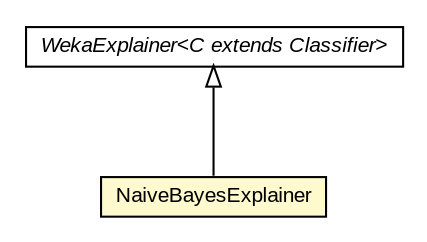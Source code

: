 #!/usr/local/bin/dot
#
# Class diagram 
# Generated by UMLGraph version 5.3 (http://www.umlgraph.org/)
#

digraph G {
	edge [fontname="arial",fontsize=10,labelfontname="arial",labelfontsize=10];
	node [fontname="arial",fontsize=10,shape=plaintext];
	nodesep=0.25;
	ranksep=0.5;
	// context.arch.intelligibility.weka.WekaExplainer<C extends weka.classifiers.Classifier>
	c58697 [label=<<table title="context.arch.intelligibility.weka.WekaExplainer" border="0" cellborder="1" cellspacing="0" cellpadding="2" port="p" href="../WekaExplainer.html">
		<tr><td><table border="0" cellspacing="0" cellpadding="1">
<tr><td align="center" balign="center"><font face="arial italic"> WekaExplainer&lt;C extends Classifier&gt; </font></td></tr>
		</table></td></tr>
		</table>>, fontname="arial", fontcolor="black", fontsize=10.0];
	// context.arch.intelligibility.weka.bayes.NaiveBayesExplainer
	c58729 [label=<<table title="context.arch.intelligibility.weka.bayes.NaiveBayesExplainer" border="0" cellborder="1" cellspacing="0" cellpadding="2" port="p" bgcolor="lemonChiffon" href="./NaiveBayesExplainer.html">
		<tr><td><table border="0" cellspacing="0" cellpadding="1">
<tr><td align="center" balign="center"> NaiveBayesExplainer </td></tr>
		</table></td></tr>
		</table>>, fontname="arial", fontcolor="black", fontsize=10.0];
	//context.arch.intelligibility.weka.bayes.NaiveBayesExplainer extends context.arch.intelligibility.weka.WekaExplainer<weka.classifiers.bayes.NaiveBayes>
	c58697:p -> c58729:p [dir=back,arrowtail=empty];
}

